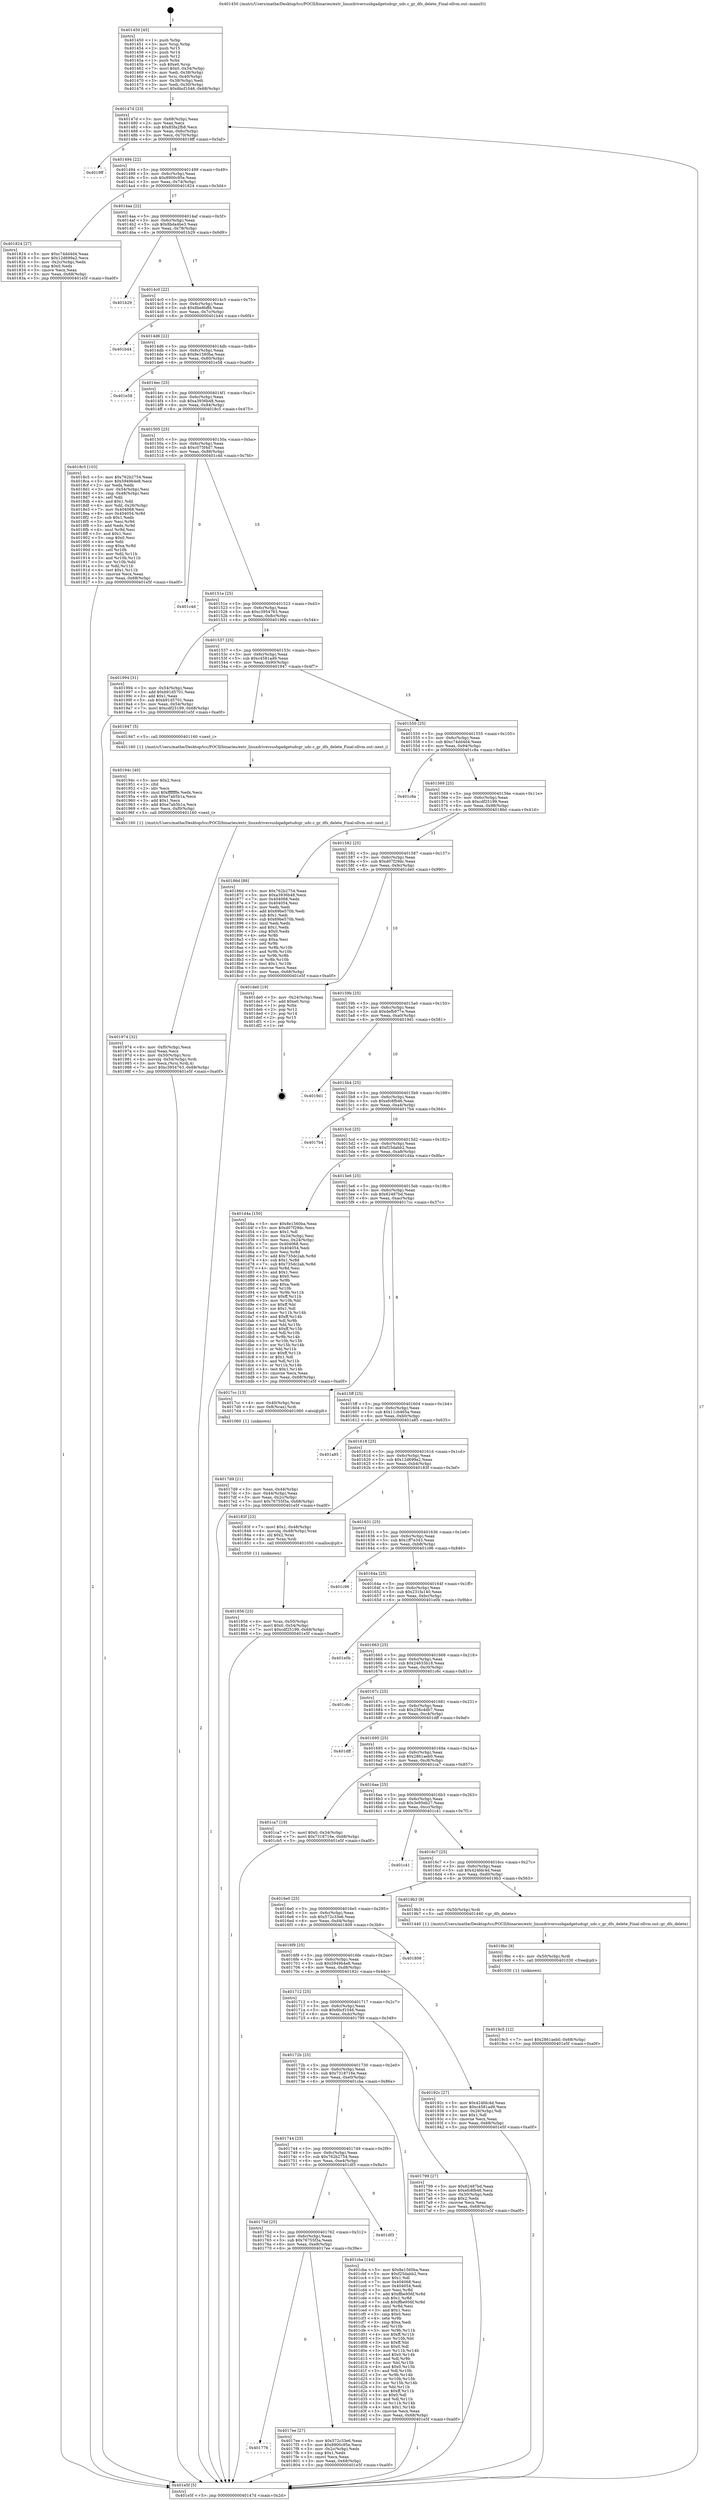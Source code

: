 digraph "0x401450" {
  label = "0x401450 (/mnt/c/Users/mathe/Desktop/tcc/POCII/binaries/extr_linuxdriversusbgadgetudcgr_udc.c_gr_dfs_delete_Final-ollvm.out::main(0))"
  labelloc = "t"
  node[shape=record]

  Entry [label="",width=0.3,height=0.3,shape=circle,fillcolor=black,style=filled]
  "0x40147d" [label="{
     0x40147d [23]\l
     | [instrs]\l
     &nbsp;&nbsp;0x40147d \<+3\>: mov -0x68(%rbp),%eax\l
     &nbsp;&nbsp;0x401480 \<+2\>: mov %eax,%ecx\l
     &nbsp;&nbsp;0x401482 \<+6\>: sub $0x85fa2fb8,%ecx\l
     &nbsp;&nbsp;0x401488 \<+3\>: mov %eax,-0x6c(%rbp)\l
     &nbsp;&nbsp;0x40148b \<+3\>: mov %ecx,-0x70(%rbp)\l
     &nbsp;&nbsp;0x40148e \<+6\>: je 00000000004019ff \<main+0x5af\>\l
  }"]
  "0x4019ff" [label="{
     0x4019ff\l
  }", style=dashed]
  "0x401494" [label="{
     0x401494 [22]\l
     | [instrs]\l
     &nbsp;&nbsp;0x401494 \<+5\>: jmp 0000000000401499 \<main+0x49\>\l
     &nbsp;&nbsp;0x401499 \<+3\>: mov -0x6c(%rbp),%eax\l
     &nbsp;&nbsp;0x40149c \<+5\>: sub $0x8900c95e,%eax\l
     &nbsp;&nbsp;0x4014a1 \<+3\>: mov %eax,-0x74(%rbp)\l
     &nbsp;&nbsp;0x4014a4 \<+6\>: je 0000000000401824 \<main+0x3d4\>\l
  }"]
  Exit [label="",width=0.3,height=0.3,shape=circle,fillcolor=black,style=filled,peripheries=2]
  "0x401824" [label="{
     0x401824 [27]\l
     | [instrs]\l
     &nbsp;&nbsp;0x401824 \<+5\>: mov $0xc74dd4d4,%eax\l
     &nbsp;&nbsp;0x401829 \<+5\>: mov $0x12d699a2,%ecx\l
     &nbsp;&nbsp;0x40182e \<+3\>: mov -0x2c(%rbp),%edx\l
     &nbsp;&nbsp;0x401831 \<+3\>: cmp $0x0,%edx\l
     &nbsp;&nbsp;0x401834 \<+3\>: cmove %ecx,%eax\l
     &nbsp;&nbsp;0x401837 \<+3\>: mov %eax,-0x68(%rbp)\l
     &nbsp;&nbsp;0x40183a \<+5\>: jmp 0000000000401e5f \<main+0xa0f\>\l
  }"]
  "0x4014aa" [label="{
     0x4014aa [22]\l
     | [instrs]\l
     &nbsp;&nbsp;0x4014aa \<+5\>: jmp 00000000004014af \<main+0x5f\>\l
     &nbsp;&nbsp;0x4014af \<+3\>: mov -0x6c(%rbp),%eax\l
     &nbsp;&nbsp;0x4014b2 \<+5\>: sub $0x8bda4be3,%eax\l
     &nbsp;&nbsp;0x4014b7 \<+3\>: mov %eax,-0x78(%rbp)\l
     &nbsp;&nbsp;0x4014ba \<+6\>: je 0000000000401b29 \<main+0x6d9\>\l
  }"]
  "0x4019c5" [label="{
     0x4019c5 [12]\l
     | [instrs]\l
     &nbsp;&nbsp;0x4019c5 \<+7\>: movl $0x2861aeb0,-0x68(%rbp)\l
     &nbsp;&nbsp;0x4019cc \<+5\>: jmp 0000000000401e5f \<main+0xa0f\>\l
  }"]
  "0x401b29" [label="{
     0x401b29\l
  }", style=dashed]
  "0x4014c0" [label="{
     0x4014c0 [22]\l
     | [instrs]\l
     &nbsp;&nbsp;0x4014c0 \<+5\>: jmp 00000000004014c5 \<main+0x75\>\l
     &nbsp;&nbsp;0x4014c5 \<+3\>: mov -0x6c(%rbp),%eax\l
     &nbsp;&nbsp;0x4014c8 \<+5\>: sub $0x8be8bffd,%eax\l
     &nbsp;&nbsp;0x4014cd \<+3\>: mov %eax,-0x7c(%rbp)\l
     &nbsp;&nbsp;0x4014d0 \<+6\>: je 0000000000401b44 \<main+0x6f4\>\l
  }"]
  "0x4019bc" [label="{
     0x4019bc [9]\l
     | [instrs]\l
     &nbsp;&nbsp;0x4019bc \<+4\>: mov -0x50(%rbp),%rdi\l
     &nbsp;&nbsp;0x4019c0 \<+5\>: call 0000000000401030 \<free@plt\>\l
     | [calls]\l
     &nbsp;&nbsp;0x401030 \{1\} (unknown)\l
  }"]
  "0x401b44" [label="{
     0x401b44\l
  }", style=dashed]
  "0x4014d6" [label="{
     0x4014d6 [22]\l
     | [instrs]\l
     &nbsp;&nbsp;0x4014d6 \<+5\>: jmp 00000000004014db \<main+0x8b\>\l
     &nbsp;&nbsp;0x4014db \<+3\>: mov -0x6c(%rbp),%eax\l
     &nbsp;&nbsp;0x4014de \<+5\>: sub $0x8e1560ba,%eax\l
     &nbsp;&nbsp;0x4014e3 \<+3\>: mov %eax,-0x80(%rbp)\l
     &nbsp;&nbsp;0x4014e6 \<+6\>: je 0000000000401e58 \<main+0xa08\>\l
  }"]
  "0x401974" [label="{
     0x401974 [32]\l
     | [instrs]\l
     &nbsp;&nbsp;0x401974 \<+6\>: mov -0xf0(%rbp),%ecx\l
     &nbsp;&nbsp;0x40197a \<+3\>: imul %eax,%ecx\l
     &nbsp;&nbsp;0x40197d \<+4\>: mov -0x50(%rbp),%rsi\l
     &nbsp;&nbsp;0x401981 \<+4\>: movslq -0x54(%rbp),%rdi\l
     &nbsp;&nbsp;0x401985 \<+3\>: mov %ecx,(%rsi,%rdi,4)\l
     &nbsp;&nbsp;0x401988 \<+7\>: movl $0xc3954763,-0x68(%rbp)\l
     &nbsp;&nbsp;0x40198f \<+5\>: jmp 0000000000401e5f \<main+0xa0f\>\l
  }"]
  "0x401e58" [label="{
     0x401e58\l
  }", style=dashed]
  "0x4014ec" [label="{
     0x4014ec [25]\l
     | [instrs]\l
     &nbsp;&nbsp;0x4014ec \<+5\>: jmp 00000000004014f1 \<main+0xa1\>\l
     &nbsp;&nbsp;0x4014f1 \<+3\>: mov -0x6c(%rbp),%eax\l
     &nbsp;&nbsp;0x4014f4 \<+5\>: sub $0xa3936b48,%eax\l
     &nbsp;&nbsp;0x4014f9 \<+6\>: mov %eax,-0x84(%rbp)\l
     &nbsp;&nbsp;0x4014ff \<+6\>: je 00000000004018c5 \<main+0x475\>\l
  }"]
  "0x40194c" [label="{
     0x40194c [40]\l
     | [instrs]\l
     &nbsp;&nbsp;0x40194c \<+5\>: mov $0x2,%ecx\l
     &nbsp;&nbsp;0x401951 \<+1\>: cltd\l
     &nbsp;&nbsp;0x401952 \<+2\>: idiv %ecx\l
     &nbsp;&nbsp;0x401954 \<+6\>: imul $0xfffffffe,%edx,%ecx\l
     &nbsp;&nbsp;0x40195a \<+6\>: sub $0xe7ab5b1a,%ecx\l
     &nbsp;&nbsp;0x401960 \<+3\>: add $0x1,%ecx\l
     &nbsp;&nbsp;0x401963 \<+6\>: add $0xe7ab5b1a,%ecx\l
     &nbsp;&nbsp;0x401969 \<+6\>: mov %ecx,-0xf0(%rbp)\l
     &nbsp;&nbsp;0x40196f \<+5\>: call 0000000000401160 \<next_i\>\l
     | [calls]\l
     &nbsp;&nbsp;0x401160 \{1\} (/mnt/c/Users/mathe/Desktop/tcc/POCII/binaries/extr_linuxdriversusbgadgetudcgr_udc.c_gr_dfs_delete_Final-ollvm.out::next_i)\l
  }"]
  "0x4018c5" [label="{
     0x4018c5 [103]\l
     | [instrs]\l
     &nbsp;&nbsp;0x4018c5 \<+5\>: mov $0x762b2754,%eax\l
     &nbsp;&nbsp;0x4018ca \<+5\>: mov $0x5949b4e8,%ecx\l
     &nbsp;&nbsp;0x4018cf \<+2\>: xor %edx,%edx\l
     &nbsp;&nbsp;0x4018d1 \<+3\>: mov -0x54(%rbp),%esi\l
     &nbsp;&nbsp;0x4018d4 \<+3\>: cmp -0x48(%rbp),%esi\l
     &nbsp;&nbsp;0x4018d7 \<+4\>: setl %dil\l
     &nbsp;&nbsp;0x4018db \<+4\>: and $0x1,%dil\l
     &nbsp;&nbsp;0x4018df \<+4\>: mov %dil,-0x26(%rbp)\l
     &nbsp;&nbsp;0x4018e3 \<+7\>: mov 0x404068,%esi\l
     &nbsp;&nbsp;0x4018ea \<+8\>: mov 0x404054,%r8d\l
     &nbsp;&nbsp;0x4018f2 \<+3\>: sub $0x1,%edx\l
     &nbsp;&nbsp;0x4018f5 \<+3\>: mov %esi,%r9d\l
     &nbsp;&nbsp;0x4018f8 \<+3\>: add %edx,%r9d\l
     &nbsp;&nbsp;0x4018fb \<+4\>: imul %r9d,%esi\l
     &nbsp;&nbsp;0x4018ff \<+3\>: and $0x1,%esi\l
     &nbsp;&nbsp;0x401902 \<+3\>: cmp $0x0,%esi\l
     &nbsp;&nbsp;0x401905 \<+4\>: sete %dil\l
     &nbsp;&nbsp;0x401909 \<+4\>: cmp $0xa,%r8d\l
     &nbsp;&nbsp;0x40190d \<+4\>: setl %r10b\l
     &nbsp;&nbsp;0x401911 \<+3\>: mov %dil,%r11b\l
     &nbsp;&nbsp;0x401914 \<+3\>: and %r10b,%r11b\l
     &nbsp;&nbsp;0x401917 \<+3\>: xor %r10b,%dil\l
     &nbsp;&nbsp;0x40191a \<+3\>: or %dil,%r11b\l
     &nbsp;&nbsp;0x40191d \<+4\>: test $0x1,%r11b\l
     &nbsp;&nbsp;0x401921 \<+3\>: cmovne %ecx,%eax\l
     &nbsp;&nbsp;0x401924 \<+3\>: mov %eax,-0x68(%rbp)\l
     &nbsp;&nbsp;0x401927 \<+5\>: jmp 0000000000401e5f \<main+0xa0f\>\l
  }"]
  "0x401505" [label="{
     0x401505 [25]\l
     | [instrs]\l
     &nbsp;&nbsp;0x401505 \<+5\>: jmp 000000000040150a \<main+0xba\>\l
     &nbsp;&nbsp;0x40150a \<+3\>: mov -0x6c(%rbp),%eax\l
     &nbsp;&nbsp;0x40150d \<+5\>: sub $0xc075f4d7,%eax\l
     &nbsp;&nbsp;0x401512 \<+6\>: mov %eax,-0x88(%rbp)\l
     &nbsp;&nbsp;0x401518 \<+6\>: je 0000000000401c4d \<main+0x7fd\>\l
  }"]
  "0x401856" [label="{
     0x401856 [23]\l
     | [instrs]\l
     &nbsp;&nbsp;0x401856 \<+4\>: mov %rax,-0x50(%rbp)\l
     &nbsp;&nbsp;0x40185a \<+7\>: movl $0x0,-0x54(%rbp)\l
     &nbsp;&nbsp;0x401861 \<+7\>: movl $0xcdf25199,-0x68(%rbp)\l
     &nbsp;&nbsp;0x401868 \<+5\>: jmp 0000000000401e5f \<main+0xa0f\>\l
  }"]
  "0x401c4d" [label="{
     0x401c4d\l
  }", style=dashed]
  "0x40151e" [label="{
     0x40151e [25]\l
     | [instrs]\l
     &nbsp;&nbsp;0x40151e \<+5\>: jmp 0000000000401523 \<main+0xd3\>\l
     &nbsp;&nbsp;0x401523 \<+3\>: mov -0x6c(%rbp),%eax\l
     &nbsp;&nbsp;0x401526 \<+5\>: sub $0xc3954763,%eax\l
     &nbsp;&nbsp;0x40152b \<+6\>: mov %eax,-0x8c(%rbp)\l
     &nbsp;&nbsp;0x401531 \<+6\>: je 0000000000401994 \<main+0x544\>\l
  }"]
  "0x401776" [label="{
     0x401776\l
  }", style=dashed]
  "0x401994" [label="{
     0x401994 [31]\l
     | [instrs]\l
     &nbsp;&nbsp;0x401994 \<+3\>: mov -0x54(%rbp),%eax\l
     &nbsp;&nbsp;0x401997 \<+5\>: add $0xb91d5701,%eax\l
     &nbsp;&nbsp;0x40199c \<+3\>: add $0x1,%eax\l
     &nbsp;&nbsp;0x40199f \<+5\>: sub $0xb91d5701,%eax\l
     &nbsp;&nbsp;0x4019a4 \<+3\>: mov %eax,-0x54(%rbp)\l
     &nbsp;&nbsp;0x4019a7 \<+7\>: movl $0xcdf25199,-0x68(%rbp)\l
     &nbsp;&nbsp;0x4019ae \<+5\>: jmp 0000000000401e5f \<main+0xa0f\>\l
  }"]
  "0x401537" [label="{
     0x401537 [25]\l
     | [instrs]\l
     &nbsp;&nbsp;0x401537 \<+5\>: jmp 000000000040153c \<main+0xec\>\l
     &nbsp;&nbsp;0x40153c \<+3\>: mov -0x6c(%rbp),%eax\l
     &nbsp;&nbsp;0x40153f \<+5\>: sub $0xc4581ad9,%eax\l
     &nbsp;&nbsp;0x401544 \<+6\>: mov %eax,-0x90(%rbp)\l
     &nbsp;&nbsp;0x40154a \<+6\>: je 0000000000401947 \<main+0x4f7\>\l
  }"]
  "0x4017ee" [label="{
     0x4017ee [27]\l
     | [instrs]\l
     &nbsp;&nbsp;0x4017ee \<+5\>: mov $0x572c33e6,%eax\l
     &nbsp;&nbsp;0x4017f3 \<+5\>: mov $0x8900c95e,%ecx\l
     &nbsp;&nbsp;0x4017f8 \<+3\>: mov -0x2c(%rbp),%edx\l
     &nbsp;&nbsp;0x4017fb \<+3\>: cmp $0x1,%edx\l
     &nbsp;&nbsp;0x4017fe \<+3\>: cmovl %ecx,%eax\l
     &nbsp;&nbsp;0x401801 \<+3\>: mov %eax,-0x68(%rbp)\l
     &nbsp;&nbsp;0x401804 \<+5\>: jmp 0000000000401e5f \<main+0xa0f\>\l
  }"]
  "0x401947" [label="{
     0x401947 [5]\l
     | [instrs]\l
     &nbsp;&nbsp;0x401947 \<+5\>: call 0000000000401160 \<next_i\>\l
     | [calls]\l
     &nbsp;&nbsp;0x401160 \{1\} (/mnt/c/Users/mathe/Desktop/tcc/POCII/binaries/extr_linuxdriversusbgadgetudcgr_udc.c_gr_dfs_delete_Final-ollvm.out::next_i)\l
  }"]
  "0x401550" [label="{
     0x401550 [25]\l
     | [instrs]\l
     &nbsp;&nbsp;0x401550 \<+5\>: jmp 0000000000401555 \<main+0x105\>\l
     &nbsp;&nbsp;0x401555 \<+3\>: mov -0x6c(%rbp),%eax\l
     &nbsp;&nbsp;0x401558 \<+5\>: sub $0xc74dd4d4,%eax\l
     &nbsp;&nbsp;0x40155d \<+6\>: mov %eax,-0x94(%rbp)\l
     &nbsp;&nbsp;0x401563 \<+6\>: je 0000000000401c8a \<main+0x83a\>\l
  }"]
  "0x40175d" [label="{
     0x40175d [25]\l
     | [instrs]\l
     &nbsp;&nbsp;0x40175d \<+5\>: jmp 0000000000401762 \<main+0x312\>\l
     &nbsp;&nbsp;0x401762 \<+3\>: mov -0x6c(%rbp),%eax\l
     &nbsp;&nbsp;0x401765 \<+5\>: sub $0x76755f3a,%eax\l
     &nbsp;&nbsp;0x40176a \<+6\>: mov %eax,-0xe8(%rbp)\l
     &nbsp;&nbsp;0x401770 \<+6\>: je 00000000004017ee \<main+0x39e\>\l
  }"]
  "0x401c8a" [label="{
     0x401c8a\l
  }", style=dashed]
  "0x401569" [label="{
     0x401569 [25]\l
     | [instrs]\l
     &nbsp;&nbsp;0x401569 \<+5\>: jmp 000000000040156e \<main+0x11e\>\l
     &nbsp;&nbsp;0x40156e \<+3\>: mov -0x6c(%rbp),%eax\l
     &nbsp;&nbsp;0x401571 \<+5\>: sub $0xcdf25199,%eax\l
     &nbsp;&nbsp;0x401576 \<+6\>: mov %eax,-0x98(%rbp)\l
     &nbsp;&nbsp;0x40157c \<+6\>: je 000000000040186d \<main+0x41d\>\l
  }"]
  "0x401df3" [label="{
     0x401df3\l
  }", style=dashed]
  "0x40186d" [label="{
     0x40186d [88]\l
     | [instrs]\l
     &nbsp;&nbsp;0x40186d \<+5\>: mov $0x762b2754,%eax\l
     &nbsp;&nbsp;0x401872 \<+5\>: mov $0xa3936b48,%ecx\l
     &nbsp;&nbsp;0x401877 \<+7\>: mov 0x404068,%edx\l
     &nbsp;&nbsp;0x40187e \<+7\>: mov 0x404054,%esi\l
     &nbsp;&nbsp;0x401885 \<+2\>: mov %edx,%edi\l
     &nbsp;&nbsp;0x401887 \<+6\>: add $0x69be570b,%edi\l
     &nbsp;&nbsp;0x40188d \<+3\>: sub $0x1,%edi\l
     &nbsp;&nbsp;0x401890 \<+6\>: sub $0x69be570b,%edi\l
     &nbsp;&nbsp;0x401896 \<+3\>: imul %edi,%edx\l
     &nbsp;&nbsp;0x401899 \<+3\>: and $0x1,%edx\l
     &nbsp;&nbsp;0x40189c \<+3\>: cmp $0x0,%edx\l
     &nbsp;&nbsp;0x40189f \<+4\>: sete %r8b\l
     &nbsp;&nbsp;0x4018a3 \<+3\>: cmp $0xa,%esi\l
     &nbsp;&nbsp;0x4018a6 \<+4\>: setl %r9b\l
     &nbsp;&nbsp;0x4018aa \<+3\>: mov %r8b,%r10b\l
     &nbsp;&nbsp;0x4018ad \<+3\>: and %r9b,%r10b\l
     &nbsp;&nbsp;0x4018b0 \<+3\>: xor %r9b,%r8b\l
     &nbsp;&nbsp;0x4018b3 \<+3\>: or %r8b,%r10b\l
     &nbsp;&nbsp;0x4018b6 \<+4\>: test $0x1,%r10b\l
     &nbsp;&nbsp;0x4018ba \<+3\>: cmovne %ecx,%eax\l
     &nbsp;&nbsp;0x4018bd \<+3\>: mov %eax,-0x68(%rbp)\l
     &nbsp;&nbsp;0x4018c0 \<+5\>: jmp 0000000000401e5f \<main+0xa0f\>\l
  }"]
  "0x401582" [label="{
     0x401582 [25]\l
     | [instrs]\l
     &nbsp;&nbsp;0x401582 \<+5\>: jmp 0000000000401587 \<main+0x137\>\l
     &nbsp;&nbsp;0x401587 \<+3\>: mov -0x6c(%rbp),%eax\l
     &nbsp;&nbsp;0x40158a \<+5\>: sub $0xd07f29dc,%eax\l
     &nbsp;&nbsp;0x40158f \<+6\>: mov %eax,-0x9c(%rbp)\l
     &nbsp;&nbsp;0x401595 \<+6\>: je 0000000000401de0 \<main+0x990\>\l
  }"]
  "0x401744" [label="{
     0x401744 [25]\l
     | [instrs]\l
     &nbsp;&nbsp;0x401744 \<+5\>: jmp 0000000000401749 \<main+0x2f9\>\l
     &nbsp;&nbsp;0x401749 \<+3\>: mov -0x6c(%rbp),%eax\l
     &nbsp;&nbsp;0x40174c \<+5\>: sub $0x762b2754,%eax\l
     &nbsp;&nbsp;0x401751 \<+6\>: mov %eax,-0xe4(%rbp)\l
     &nbsp;&nbsp;0x401757 \<+6\>: je 0000000000401df3 \<main+0x9a3\>\l
  }"]
  "0x401de0" [label="{
     0x401de0 [19]\l
     | [instrs]\l
     &nbsp;&nbsp;0x401de0 \<+3\>: mov -0x24(%rbp),%eax\l
     &nbsp;&nbsp;0x401de3 \<+7\>: add $0xe0,%rsp\l
     &nbsp;&nbsp;0x401dea \<+1\>: pop %rbx\l
     &nbsp;&nbsp;0x401deb \<+2\>: pop %r12\l
     &nbsp;&nbsp;0x401ded \<+2\>: pop %r14\l
     &nbsp;&nbsp;0x401def \<+2\>: pop %r15\l
     &nbsp;&nbsp;0x401df1 \<+1\>: pop %rbp\l
     &nbsp;&nbsp;0x401df2 \<+1\>: ret\l
  }"]
  "0x40159b" [label="{
     0x40159b [25]\l
     | [instrs]\l
     &nbsp;&nbsp;0x40159b \<+5\>: jmp 00000000004015a0 \<main+0x150\>\l
     &nbsp;&nbsp;0x4015a0 \<+3\>: mov -0x6c(%rbp),%eax\l
     &nbsp;&nbsp;0x4015a3 \<+5\>: sub $0xdefb977e,%eax\l
     &nbsp;&nbsp;0x4015a8 \<+6\>: mov %eax,-0xa0(%rbp)\l
     &nbsp;&nbsp;0x4015ae \<+6\>: je 00000000004019d1 \<main+0x581\>\l
  }"]
  "0x401cba" [label="{
     0x401cba [144]\l
     | [instrs]\l
     &nbsp;&nbsp;0x401cba \<+5\>: mov $0x8e1560ba,%eax\l
     &nbsp;&nbsp;0x401cbf \<+5\>: mov $0xf25dabb2,%ecx\l
     &nbsp;&nbsp;0x401cc4 \<+2\>: mov $0x1,%dl\l
     &nbsp;&nbsp;0x401cc6 \<+7\>: mov 0x404068,%esi\l
     &nbsp;&nbsp;0x401ccd \<+7\>: mov 0x404054,%edi\l
     &nbsp;&nbsp;0x401cd4 \<+3\>: mov %esi,%r8d\l
     &nbsp;&nbsp;0x401cd7 \<+7\>: add $0xffbe956f,%r8d\l
     &nbsp;&nbsp;0x401cde \<+4\>: sub $0x1,%r8d\l
     &nbsp;&nbsp;0x401ce2 \<+7\>: sub $0xffbe956f,%r8d\l
     &nbsp;&nbsp;0x401ce9 \<+4\>: imul %r8d,%esi\l
     &nbsp;&nbsp;0x401ced \<+3\>: and $0x1,%esi\l
     &nbsp;&nbsp;0x401cf0 \<+3\>: cmp $0x0,%esi\l
     &nbsp;&nbsp;0x401cf3 \<+4\>: sete %r9b\l
     &nbsp;&nbsp;0x401cf7 \<+3\>: cmp $0xa,%edi\l
     &nbsp;&nbsp;0x401cfa \<+4\>: setl %r10b\l
     &nbsp;&nbsp;0x401cfe \<+3\>: mov %r9b,%r11b\l
     &nbsp;&nbsp;0x401d01 \<+4\>: xor $0xff,%r11b\l
     &nbsp;&nbsp;0x401d05 \<+3\>: mov %r10b,%bl\l
     &nbsp;&nbsp;0x401d08 \<+3\>: xor $0xff,%bl\l
     &nbsp;&nbsp;0x401d0b \<+3\>: xor $0x0,%dl\l
     &nbsp;&nbsp;0x401d0e \<+3\>: mov %r11b,%r14b\l
     &nbsp;&nbsp;0x401d11 \<+4\>: and $0x0,%r14b\l
     &nbsp;&nbsp;0x401d15 \<+3\>: and %dl,%r9b\l
     &nbsp;&nbsp;0x401d18 \<+3\>: mov %bl,%r15b\l
     &nbsp;&nbsp;0x401d1b \<+4\>: and $0x0,%r15b\l
     &nbsp;&nbsp;0x401d1f \<+3\>: and %dl,%r10b\l
     &nbsp;&nbsp;0x401d22 \<+3\>: or %r9b,%r14b\l
     &nbsp;&nbsp;0x401d25 \<+3\>: or %r10b,%r15b\l
     &nbsp;&nbsp;0x401d28 \<+3\>: xor %r15b,%r14b\l
     &nbsp;&nbsp;0x401d2b \<+3\>: or %bl,%r11b\l
     &nbsp;&nbsp;0x401d2e \<+4\>: xor $0xff,%r11b\l
     &nbsp;&nbsp;0x401d32 \<+3\>: or $0x0,%dl\l
     &nbsp;&nbsp;0x401d35 \<+3\>: and %dl,%r11b\l
     &nbsp;&nbsp;0x401d38 \<+3\>: or %r11b,%r14b\l
     &nbsp;&nbsp;0x401d3b \<+4\>: test $0x1,%r14b\l
     &nbsp;&nbsp;0x401d3f \<+3\>: cmovne %ecx,%eax\l
     &nbsp;&nbsp;0x401d42 \<+3\>: mov %eax,-0x68(%rbp)\l
     &nbsp;&nbsp;0x401d45 \<+5\>: jmp 0000000000401e5f \<main+0xa0f\>\l
  }"]
  "0x4019d1" [label="{
     0x4019d1\l
  }", style=dashed]
  "0x4015b4" [label="{
     0x4015b4 [25]\l
     | [instrs]\l
     &nbsp;&nbsp;0x4015b4 \<+5\>: jmp 00000000004015b9 \<main+0x169\>\l
     &nbsp;&nbsp;0x4015b9 \<+3\>: mov -0x6c(%rbp),%eax\l
     &nbsp;&nbsp;0x4015bc \<+5\>: sub $0xefc8fb46,%eax\l
     &nbsp;&nbsp;0x4015c1 \<+6\>: mov %eax,-0xa4(%rbp)\l
     &nbsp;&nbsp;0x4015c7 \<+6\>: je 00000000004017b4 \<main+0x364\>\l
  }"]
  "0x4017d9" [label="{
     0x4017d9 [21]\l
     | [instrs]\l
     &nbsp;&nbsp;0x4017d9 \<+3\>: mov %eax,-0x44(%rbp)\l
     &nbsp;&nbsp;0x4017dc \<+3\>: mov -0x44(%rbp),%eax\l
     &nbsp;&nbsp;0x4017df \<+3\>: mov %eax,-0x2c(%rbp)\l
     &nbsp;&nbsp;0x4017e2 \<+7\>: movl $0x76755f3a,-0x68(%rbp)\l
     &nbsp;&nbsp;0x4017e9 \<+5\>: jmp 0000000000401e5f \<main+0xa0f\>\l
  }"]
  "0x4017b4" [label="{
     0x4017b4\l
  }", style=dashed]
  "0x4015cd" [label="{
     0x4015cd [25]\l
     | [instrs]\l
     &nbsp;&nbsp;0x4015cd \<+5\>: jmp 00000000004015d2 \<main+0x182\>\l
     &nbsp;&nbsp;0x4015d2 \<+3\>: mov -0x6c(%rbp),%eax\l
     &nbsp;&nbsp;0x4015d5 \<+5\>: sub $0xf25dabb2,%eax\l
     &nbsp;&nbsp;0x4015da \<+6\>: mov %eax,-0xa8(%rbp)\l
     &nbsp;&nbsp;0x4015e0 \<+6\>: je 0000000000401d4a \<main+0x8fa\>\l
  }"]
  "0x401450" [label="{
     0x401450 [45]\l
     | [instrs]\l
     &nbsp;&nbsp;0x401450 \<+1\>: push %rbp\l
     &nbsp;&nbsp;0x401451 \<+3\>: mov %rsp,%rbp\l
     &nbsp;&nbsp;0x401454 \<+2\>: push %r15\l
     &nbsp;&nbsp;0x401456 \<+2\>: push %r14\l
     &nbsp;&nbsp;0x401458 \<+2\>: push %r12\l
     &nbsp;&nbsp;0x40145a \<+1\>: push %rbx\l
     &nbsp;&nbsp;0x40145b \<+7\>: sub $0xe0,%rsp\l
     &nbsp;&nbsp;0x401462 \<+7\>: movl $0x0,-0x34(%rbp)\l
     &nbsp;&nbsp;0x401469 \<+3\>: mov %edi,-0x38(%rbp)\l
     &nbsp;&nbsp;0x40146c \<+4\>: mov %rsi,-0x40(%rbp)\l
     &nbsp;&nbsp;0x401470 \<+3\>: mov -0x38(%rbp),%edi\l
     &nbsp;&nbsp;0x401473 \<+3\>: mov %edi,-0x30(%rbp)\l
     &nbsp;&nbsp;0x401476 \<+7\>: movl $0x6bcf1046,-0x68(%rbp)\l
  }"]
  "0x401d4a" [label="{
     0x401d4a [150]\l
     | [instrs]\l
     &nbsp;&nbsp;0x401d4a \<+5\>: mov $0x8e1560ba,%eax\l
     &nbsp;&nbsp;0x401d4f \<+5\>: mov $0xd07f29dc,%ecx\l
     &nbsp;&nbsp;0x401d54 \<+2\>: mov $0x1,%dl\l
     &nbsp;&nbsp;0x401d56 \<+3\>: mov -0x34(%rbp),%esi\l
     &nbsp;&nbsp;0x401d59 \<+3\>: mov %esi,-0x24(%rbp)\l
     &nbsp;&nbsp;0x401d5c \<+7\>: mov 0x404068,%esi\l
     &nbsp;&nbsp;0x401d63 \<+7\>: mov 0x404054,%edi\l
     &nbsp;&nbsp;0x401d6a \<+3\>: mov %esi,%r8d\l
     &nbsp;&nbsp;0x401d6d \<+7\>: add $0x735dc2ab,%r8d\l
     &nbsp;&nbsp;0x401d74 \<+4\>: sub $0x1,%r8d\l
     &nbsp;&nbsp;0x401d78 \<+7\>: sub $0x735dc2ab,%r8d\l
     &nbsp;&nbsp;0x401d7f \<+4\>: imul %r8d,%esi\l
     &nbsp;&nbsp;0x401d83 \<+3\>: and $0x1,%esi\l
     &nbsp;&nbsp;0x401d86 \<+3\>: cmp $0x0,%esi\l
     &nbsp;&nbsp;0x401d89 \<+4\>: sete %r9b\l
     &nbsp;&nbsp;0x401d8d \<+3\>: cmp $0xa,%edi\l
     &nbsp;&nbsp;0x401d90 \<+4\>: setl %r10b\l
     &nbsp;&nbsp;0x401d94 \<+3\>: mov %r9b,%r11b\l
     &nbsp;&nbsp;0x401d97 \<+4\>: xor $0xff,%r11b\l
     &nbsp;&nbsp;0x401d9b \<+3\>: mov %r10b,%bl\l
     &nbsp;&nbsp;0x401d9e \<+3\>: xor $0xff,%bl\l
     &nbsp;&nbsp;0x401da1 \<+3\>: xor $0x1,%dl\l
     &nbsp;&nbsp;0x401da4 \<+3\>: mov %r11b,%r14b\l
     &nbsp;&nbsp;0x401da7 \<+4\>: and $0xff,%r14b\l
     &nbsp;&nbsp;0x401dab \<+3\>: and %dl,%r9b\l
     &nbsp;&nbsp;0x401dae \<+3\>: mov %bl,%r15b\l
     &nbsp;&nbsp;0x401db1 \<+4\>: and $0xff,%r15b\l
     &nbsp;&nbsp;0x401db5 \<+3\>: and %dl,%r10b\l
     &nbsp;&nbsp;0x401db8 \<+3\>: or %r9b,%r14b\l
     &nbsp;&nbsp;0x401dbb \<+3\>: or %r10b,%r15b\l
     &nbsp;&nbsp;0x401dbe \<+3\>: xor %r15b,%r14b\l
     &nbsp;&nbsp;0x401dc1 \<+3\>: or %bl,%r11b\l
     &nbsp;&nbsp;0x401dc4 \<+4\>: xor $0xff,%r11b\l
     &nbsp;&nbsp;0x401dc8 \<+3\>: or $0x1,%dl\l
     &nbsp;&nbsp;0x401dcb \<+3\>: and %dl,%r11b\l
     &nbsp;&nbsp;0x401dce \<+3\>: or %r11b,%r14b\l
     &nbsp;&nbsp;0x401dd1 \<+4\>: test $0x1,%r14b\l
     &nbsp;&nbsp;0x401dd5 \<+3\>: cmovne %ecx,%eax\l
     &nbsp;&nbsp;0x401dd8 \<+3\>: mov %eax,-0x68(%rbp)\l
     &nbsp;&nbsp;0x401ddb \<+5\>: jmp 0000000000401e5f \<main+0xa0f\>\l
  }"]
  "0x4015e6" [label="{
     0x4015e6 [25]\l
     | [instrs]\l
     &nbsp;&nbsp;0x4015e6 \<+5\>: jmp 00000000004015eb \<main+0x19b\>\l
     &nbsp;&nbsp;0x4015eb \<+3\>: mov -0x6c(%rbp),%eax\l
     &nbsp;&nbsp;0x4015ee \<+5\>: sub $0x62487bd,%eax\l
     &nbsp;&nbsp;0x4015f3 \<+6\>: mov %eax,-0xac(%rbp)\l
     &nbsp;&nbsp;0x4015f9 \<+6\>: je 00000000004017cc \<main+0x37c\>\l
  }"]
  "0x401e5f" [label="{
     0x401e5f [5]\l
     | [instrs]\l
     &nbsp;&nbsp;0x401e5f \<+5\>: jmp 000000000040147d \<main+0x2d\>\l
  }"]
  "0x4017cc" [label="{
     0x4017cc [13]\l
     | [instrs]\l
     &nbsp;&nbsp;0x4017cc \<+4\>: mov -0x40(%rbp),%rax\l
     &nbsp;&nbsp;0x4017d0 \<+4\>: mov 0x8(%rax),%rdi\l
     &nbsp;&nbsp;0x4017d4 \<+5\>: call 0000000000401060 \<atoi@plt\>\l
     | [calls]\l
     &nbsp;&nbsp;0x401060 \{1\} (unknown)\l
  }"]
  "0x4015ff" [label="{
     0x4015ff [25]\l
     | [instrs]\l
     &nbsp;&nbsp;0x4015ff \<+5\>: jmp 0000000000401604 \<main+0x1b4\>\l
     &nbsp;&nbsp;0x401604 \<+3\>: mov -0x6c(%rbp),%eax\l
     &nbsp;&nbsp;0x401607 \<+5\>: sub $0x11cb465a,%eax\l
     &nbsp;&nbsp;0x40160c \<+6\>: mov %eax,-0xb0(%rbp)\l
     &nbsp;&nbsp;0x401612 \<+6\>: je 0000000000401a85 \<main+0x635\>\l
  }"]
  "0x40172b" [label="{
     0x40172b [25]\l
     | [instrs]\l
     &nbsp;&nbsp;0x40172b \<+5\>: jmp 0000000000401730 \<main+0x2e0\>\l
     &nbsp;&nbsp;0x401730 \<+3\>: mov -0x6c(%rbp),%eax\l
     &nbsp;&nbsp;0x401733 \<+5\>: sub $0x7318716e,%eax\l
     &nbsp;&nbsp;0x401738 \<+6\>: mov %eax,-0xe0(%rbp)\l
     &nbsp;&nbsp;0x40173e \<+6\>: je 0000000000401cba \<main+0x86a\>\l
  }"]
  "0x401a85" [label="{
     0x401a85\l
  }", style=dashed]
  "0x401618" [label="{
     0x401618 [25]\l
     | [instrs]\l
     &nbsp;&nbsp;0x401618 \<+5\>: jmp 000000000040161d \<main+0x1cd\>\l
     &nbsp;&nbsp;0x40161d \<+3\>: mov -0x6c(%rbp),%eax\l
     &nbsp;&nbsp;0x401620 \<+5\>: sub $0x12d699a2,%eax\l
     &nbsp;&nbsp;0x401625 \<+6\>: mov %eax,-0xb4(%rbp)\l
     &nbsp;&nbsp;0x40162b \<+6\>: je 000000000040183f \<main+0x3ef\>\l
  }"]
  "0x401799" [label="{
     0x401799 [27]\l
     | [instrs]\l
     &nbsp;&nbsp;0x401799 \<+5\>: mov $0x62487bd,%eax\l
     &nbsp;&nbsp;0x40179e \<+5\>: mov $0xefc8fb46,%ecx\l
     &nbsp;&nbsp;0x4017a3 \<+3\>: mov -0x30(%rbp),%edx\l
     &nbsp;&nbsp;0x4017a6 \<+3\>: cmp $0x2,%edx\l
     &nbsp;&nbsp;0x4017a9 \<+3\>: cmovne %ecx,%eax\l
     &nbsp;&nbsp;0x4017ac \<+3\>: mov %eax,-0x68(%rbp)\l
     &nbsp;&nbsp;0x4017af \<+5\>: jmp 0000000000401e5f \<main+0xa0f\>\l
  }"]
  "0x40183f" [label="{
     0x40183f [23]\l
     | [instrs]\l
     &nbsp;&nbsp;0x40183f \<+7\>: movl $0x1,-0x48(%rbp)\l
     &nbsp;&nbsp;0x401846 \<+4\>: movslq -0x48(%rbp),%rax\l
     &nbsp;&nbsp;0x40184a \<+4\>: shl $0x2,%rax\l
     &nbsp;&nbsp;0x40184e \<+3\>: mov %rax,%rdi\l
     &nbsp;&nbsp;0x401851 \<+5\>: call 0000000000401050 \<malloc@plt\>\l
     | [calls]\l
     &nbsp;&nbsp;0x401050 \{1\} (unknown)\l
  }"]
  "0x401631" [label="{
     0x401631 [25]\l
     | [instrs]\l
     &nbsp;&nbsp;0x401631 \<+5\>: jmp 0000000000401636 \<main+0x1e6\>\l
     &nbsp;&nbsp;0x401636 \<+3\>: mov -0x6c(%rbp),%eax\l
     &nbsp;&nbsp;0x401639 \<+5\>: sub $0x1ff7e343,%eax\l
     &nbsp;&nbsp;0x40163e \<+6\>: mov %eax,-0xb8(%rbp)\l
     &nbsp;&nbsp;0x401644 \<+6\>: je 0000000000401c96 \<main+0x846\>\l
  }"]
  "0x401712" [label="{
     0x401712 [25]\l
     | [instrs]\l
     &nbsp;&nbsp;0x401712 \<+5\>: jmp 0000000000401717 \<main+0x2c7\>\l
     &nbsp;&nbsp;0x401717 \<+3\>: mov -0x6c(%rbp),%eax\l
     &nbsp;&nbsp;0x40171a \<+5\>: sub $0x6bcf1046,%eax\l
     &nbsp;&nbsp;0x40171f \<+6\>: mov %eax,-0xdc(%rbp)\l
     &nbsp;&nbsp;0x401725 \<+6\>: je 0000000000401799 \<main+0x349\>\l
  }"]
  "0x401c96" [label="{
     0x401c96\l
  }", style=dashed]
  "0x40164a" [label="{
     0x40164a [25]\l
     | [instrs]\l
     &nbsp;&nbsp;0x40164a \<+5\>: jmp 000000000040164f \<main+0x1ff\>\l
     &nbsp;&nbsp;0x40164f \<+3\>: mov -0x6c(%rbp),%eax\l
     &nbsp;&nbsp;0x401652 \<+5\>: sub $0x231fa140,%eax\l
     &nbsp;&nbsp;0x401657 \<+6\>: mov %eax,-0xbc(%rbp)\l
     &nbsp;&nbsp;0x40165d \<+6\>: je 0000000000401e0b \<main+0x9bb\>\l
  }"]
  "0x40192c" [label="{
     0x40192c [27]\l
     | [instrs]\l
     &nbsp;&nbsp;0x40192c \<+5\>: mov $0x424fdc4d,%eax\l
     &nbsp;&nbsp;0x401931 \<+5\>: mov $0xc4581ad9,%ecx\l
     &nbsp;&nbsp;0x401936 \<+3\>: mov -0x26(%rbp),%dl\l
     &nbsp;&nbsp;0x401939 \<+3\>: test $0x1,%dl\l
     &nbsp;&nbsp;0x40193c \<+3\>: cmovne %ecx,%eax\l
     &nbsp;&nbsp;0x40193f \<+3\>: mov %eax,-0x68(%rbp)\l
     &nbsp;&nbsp;0x401942 \<+5\>: jmp 0000000000401e5f \<main+0xa0f\>\l
  }"]
  "0x401e0b" [label="{
     0x401e0b\l
  }", style=dashed]
  "0x401663" [label="{
     0x401663 [25]\l
     | [instrs]\l
     &nbsp;&nbsp;0x401663 \<+5\>: jmp 0000000000401668 \<main+0x218\>\l
     &nbsp;&nbsp;0x401668 \<+3\>: mov -0x6c(%rbp),%eax\l
     &nbsp;&nbsp;0x40166b \<+5\>: sub $0x24633b18,%eax\l
     &nbsp;&nbsp;0x401670 \<+6\>: mov %eax,-0xc0(%rbp)\l
     &nbsp;&nbsp;0x401676 \<+6\>: je 0000000000401c6c \<main+0x81c\>\l
  }"]
  "0x4016f9" [label="{
     0x4016f9 [25]\l
     | [instrs]\l
     &nbsp;&nbsp;0x4016f9 \<+5\>: jmp 00000000004016fe \<main+0x2ae\>\l
     &nbsp;&nbsp;0x4016fe \<+3\>: mov -0x6c(%rbp),%eax\l
     &nbsp;&nbsp;0x401701 \<+5\>: sub $0x5949b4e8,%eax\l
     &nbsp;&nbsp;0x401706 \<+6\>: mov %eax,-0xd8(%rbp)\l
     &nbsp;&nbsp;0x40170c \<+6\>: je 000000000040192c \<main+0x4dc\>\l
  }"]
  "0x401c6c" [label="{
     0x401c6c\l
  }", style=dashed]
  "0x40167c" [label="{
     0x40167c [25]\l
     | [instrs]\l
     &nbsp;&nbsp;0x40167c \<+5\>: jmp 0000000000401681 \<main+0x231\>\l
     &nbsp;&nbsp;0x401681 \<+3\>: mov -0x6c(%rbp),%eax\l
     &nbsp;&nbsp;0x401684 \<+5\>: sub $0x256c4db7,%eax\l
     &nbsp;&nbsp;0x401689 \<+6\>: mov %eax,-0xc4(%rbp)\l
     &nbsp;&nbsp;0x40168f \<+6\>: je 0000000000401dff \<main+0x9af\>\l
  }"]
  "0x401809" [label="{
     0x401809\l
  }", style=dashed]
  "0x401dff" [label="{
     0x401dff\l
  }", style=dashed]
  "0x401695" [label="{
     0x401695 [25]\l
     | [instrs]\l
     &nbsp;&nbsp;0x401695 \<+5\>: jmp 000000000040169a \<main+0x24a\>\l
     &nbsp;&nbsp;0x40169a \<+3\>: mov -0x6c(%rbp),%eax\l
     &nbsp;&nbsp;0x40169d \<+5\>: sub $0x2861aeb0,%eax\l
     &nbsp;&nbsp;0x4016a2 \<+6\>: mov %eax,-0xc8(%rbp)\l
     &nbsp;&nbsp;0x4016a8 \<+6\>: je 0000000000401ca7 \<main+0x857\>\l
  }"]
  "0x4016e0" [label="{
     0x4016e0 [25]\l
     | [instrs]\l
     &nbsp;&nbsp;0x4016e0 \<+5\>: jmp 00000000004016e5 \<main+0x295\>\l
     &nbsp;&nbsp;0x4016e5 \<+3\>: mov -0x6c(%rbp),%eax\l
     &nbsp;&nbsp;0x4016e8 \<+5\>: sub $0x572c33e6,%eax\l
     &nbsp;&nbsp;0x4016ed \<+6\>: mov %eax,-0xd4(%rbp)\l
     &nbsp;&nbsp;0x4016f3 \<+6\>: je 0000000000401809 \<main+0x3b9\>\l
  }"]
  "0x401ca7" [label="{
     0x401ca7 [19]\l
     | [instrs]\l
     &nbsp;&nbsp;0x401ca7 \<+7\>: movl $0x0,-0x34(%rbp)\l
     &nbsp;&nbsp;0x401cae \<+7\>: movl $0x7318716e,-0x68(%rbp)\l
     &nbsp;&nbsp;0x401cb5 \<+5\>: jmp 0000000000401e5f \<main+0xa0f\>\l
  }"]
  "0x4016ae" [label="{
     0x4016ae [25]\l
     | [instrs]\l
     &nbsp;&nbsp;0x4016ae \<+5\>: jmp 00000000004016b3 \<main+0x263\>\l
     &nbsp;&nbsp;0x4016b3 \<+3\>: mov -0x6c(%rbp),%eax\l
     &nbsp;&nbsp;0x4016b6 \<+5\>: sub $0x3e95eb27,%eax\l
     &nbsp;&nbsp;0x4016bb \<+6\>: mov %eax,-0xcc(%rbp)\l
     &nbsp;&nbsp;0x4016c1 \<+6\>: je 0000000000401c41 \<main+0x7f1\>\l
  }"]
  "0x4019b3" [label="{
     0x4019b3 [9]\l
     | [instrs]\l
     &nbsp;&nbsp;0x4019b3 \<+4\>: mov -0x50(%rbp),%rdi\l
     &nbsp;&nbsp;0x4019b7 \<+5\>: call 0000000000401440 \<gr_dfs_delete\>\l
     | [calls]\l
     &nbsp;&nbsp;0x401440 \{1\} (/mnt/c/Users/mathe/Desktop/tcc/POCII/binaries/extr_linuxdriversusbgadgetudcgr_udc.c_gr_dfs_delete_Final-ollvm.out::gr_dfs_delete)\l
  }"]
  "0x401c41" [label="{
     0x401c41\l
  }", style=dashed]
  "0x4016c7" [label="{
     0x4016c7 [25]\l
     | [instrs]\l
     &nbsp;&nbsp;0x4016c7 \<+5\>: jmp 00000000004016cc \<main+0x27c\>\l
     &nbsp;&nbsp;0x4016cc \<+3\>: mov -0x6c(%rbp),%eax\l
     &nbsp;&nbsp;0x4016cf \<+5\>: sub $0x424fdc4d,%eax\l
     &nbsp;&nbsp;0x4016d4 \<+6\>: mov %eax,-0xd0(%rbp)\l
     &nbsp;&nbsp;0x4016da \<+6\>: je 00000000004019b3 \<main+0x563\>\l
  }"]
  Entry -> "0x401450" [label=" 1"]
  "0x40147d" -> "0x4019ff" [label=" 0"]
  "0x40147d" -> "0x401494" [label=" 18"]
  "0x401de0" -> Exit [label=" 1"]
  "0x401494" -> "0x401824" [label=" 1"]
  "0x401494" -> "0x4014aa" [label=" 17"]
  "0x401d4a" -> "0x401e5f" [label=" 1"]
  "0x4014aa" -> "0x401b29" [label=" 0"]
  "0x4014aa" -> "0x4014c0" [label=" 17"]
  "0x401cba" -> "0x401e5f" [label=" 1"]
  "0x4014c0" -> "0x401b44" [label=" 0"]
  "0x4014c0" -> "0x4014d6" [label=" 17"]
  "0x401ca7" -> "0x401e5f" [label=" 1"]
  "0x4014d6" -> "0x401e58" [label=" 0"]
  "0x4014d6" -> "0x4014ec" [label=" 17"]
  "0x4019c5" -> "0x401e5f" [label=" 1"]
  "0x4014ec" -> "0x4018c5" [label=" 2"]
  "0x4014ec" -> "0x401505" [label=" 15"]
  "0x4019bc" -> "0x4019c5" [label=" 1"]
  "0x401505" -> "0x401c4d" [label=" 0"]
  "0x401505" -> "0x40151e" [label=" 15"]
  "0x4019b3" -> "0x4019bc" [label=" 1"]
  "0x40151e" -> "0x401994" [label=" 1"]
  "0x40151e" -> "0x401537" [label=" 14"]
  "0x401994" -> "0x401e5f" [label=" 1"]
  "0x401537" -> "0x401947" [label=" 1"]
  "0x401537" -> "0x401550" [label=" 13"]
  "0x401974" -> "0x401e5f" [label=" 1"]
  "0x401550" -> "0x401c8a" [label=" 0"]
  "0x401550" -> "0x401569" [label=" 13"]
  "0x401947" -> "0x40194c" [label=" 1"]
  "0x401569" -> "0x40186d" [label=" 2"]
  "0x401569" -> "0x401582" [label=" 11"]
  "0x40192c" -> "0x401e5f" [label=" 2"]
  "0x401582" -> "0x401de0" [label=" 1"]
  "0x401582" -> "0x40159b" [label=" 10"]
  "0x40186d" -> "0x401e5f" [label=" 2"]
  "0x40159b" -> "0x4019d1" [label=" 0"]
  "0x40159b" -> "0x4015b4" [label=" 10"]
  "0x401856" -> "0x401e5f" [label=" 1"]
  "0x4015b4" -> "0x4017b4" [label=" 0"]
  "0x4015b4" -> "0x4015cd" [label=" 10"]
  "0x401824" -> "0x401e5f" [label=" 1"]
  "0x4015cd" -> "0x401d4a" [label=" 1"]
  "0x4015cd" -> "0x4015e6" [label=" 9"]
  "0x4017ee" -> "0x401e5f" [label=" 1"]
  "0x4015e6" -> "0x4017cc" [label=" 1"]
  "0x4015e6" -> "0x4015ff" [label=" 8"]
  "0x40175d" -> "0x401776" [label=" 0"]
  "0x4015ff" -> "0x401a85" [label=" 0"]
  "0x4015ff" -> "0x401618" [label=" 8"]
  "0x40175d" -> "0x4017ee" [label=" 1"]
  "0x401618" -> "0x40183f" [label=" 1"]
  "0x401618" -> "0x401631" [label=" 7"]
  "0x40194c" -> "0x401974" [label=" 1"]
  "0x401631" -> "0x401c96" [label=" 0"]
  "0x401631" -> "0x40164a" [label=" 7"]
  "0x401744" -> "0x401df3" [label=" 0"]
  "0x40164a" -> "0x401e0b" [label=" 0"]
  "0x40164a" -> "0x401663" [label=" 7"]
  "0x4018c5" -> "0x401e5f" [label=" 2"]
  "0x401663" -> "0x401c6c" [label=" 0"]
  "0x401663" -> "0x40167c" [label=" 7"]
  "0x40172b" -> "0x401cba" [label=" 1"]
  "0x40167c" -> "0x401dff" [label=" 0"]
  "0x40167c" -> "0x401695" [label=" 7"]
  "0x40183f" -> "0x401856" [label=" 1"]
  "0x401695" -> "0x401ca7" [label=" 1"]
  "0x401695" -> "0x4016ae" [label=" 6"]
  "0x4017cc" -> "0x4017d9" [label=" 1"]
  "0x4016ae" -> "0x401c41" [label=" 0"]
  "0x4016ae" -> "0x4016c7" [label=" 6"]
  "0x401e5f" -> "0x40147d" [label=" 17"]
  "0x4016c7" -> "0x4019b3" [label=" 1"]
  "0x4016c7" -> "0x4016e0" [label=" 5"]
  "0x4017d9" -> "0x401e5f" [label=" 1"]
  "0x4016e0" -> "0x401809" [label=" 0"]
  "0x4016e0" -> "0x4016f9" [label=" 5"]
  "0x40172b" -> "0x401744" [label=" 1"]
  "0x4016f9" -> "0x40192c" [label=" 2"]
  "0x4016f9" -> "0x401712" [label=" 3"]
  "0x401744" -> "0x40175d" [label=" 1"]
  "0x401712" -> "0x401799" [label=" 1"]
  "0x401712" -> "0x40172b" [label=" 2"]
  "0x401799" -> "0x401e5f" [label=" 1"]
  "0x401450" -> "0x40147d" [label=" 1"]
}
